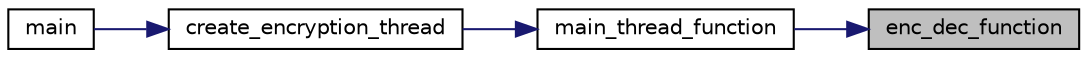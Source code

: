 digraph "enc_dec_function"
{
 // INTERACTIVE_SVG=YES
 // LATEX_PDF_SIZE
  edge [fontname="Helvetica",fontsize="10",labelfontname="Helvetica",labelfontsize="10"];
  node [fontname="Helvetica",fontsize="10",shape=record];
  rankdir="RL";
  Node1 [label="enc_dec_function",height=0.2,width=0.4,color="black", fillcolor="grey75", style="filled", fontcolor="black",tooltip="TODO: Vladimir."];
  Node1 -> Node2 [dir="back",color="midnightblue",fontsize="10",style="solid",fontname="Helvetica"];
  Node2 [label="main_thread_function",height=0.2,width=0.4,color="black", fillcolor="white", style="filled",URL="$ceasar_8c.html#aba99dfe8486be1aa10c6fe1f8bc21577",tooltip="TODO: Vladimir - Fill detailed description of the function. This info should include both calling ins..."];
  Node2 -> Node3 [dir="back",color="midnightblue",fontsize="10",style="solid",fontname="Helvetica"];
  Node3 [label="create_encryption_thread",height=0.2,width=0.4,color="black", fillcolor="white", style="filled",URL="$ceasar_8c.html#a974c632b3fd596bdbcea64f6b7bebb05",tooltip="Create a encryption thread object A wrapper to main_thread_fucntion which does the actual encryption ..."];
  Node3 -> Node4 [dir="back",color="midnightblue",fontsize="10",style="solid",fontname="Helvetica"];
  Node4 [label="main",height=0.2,width=0.4,color="black", fillcolor="white", style="filled",URL="$ceasar__ext_8h.html#a0ddf1224851353fc92bfbff6f499fa97",tooltip="Encrypts or decrypts a message from a file."];
}
